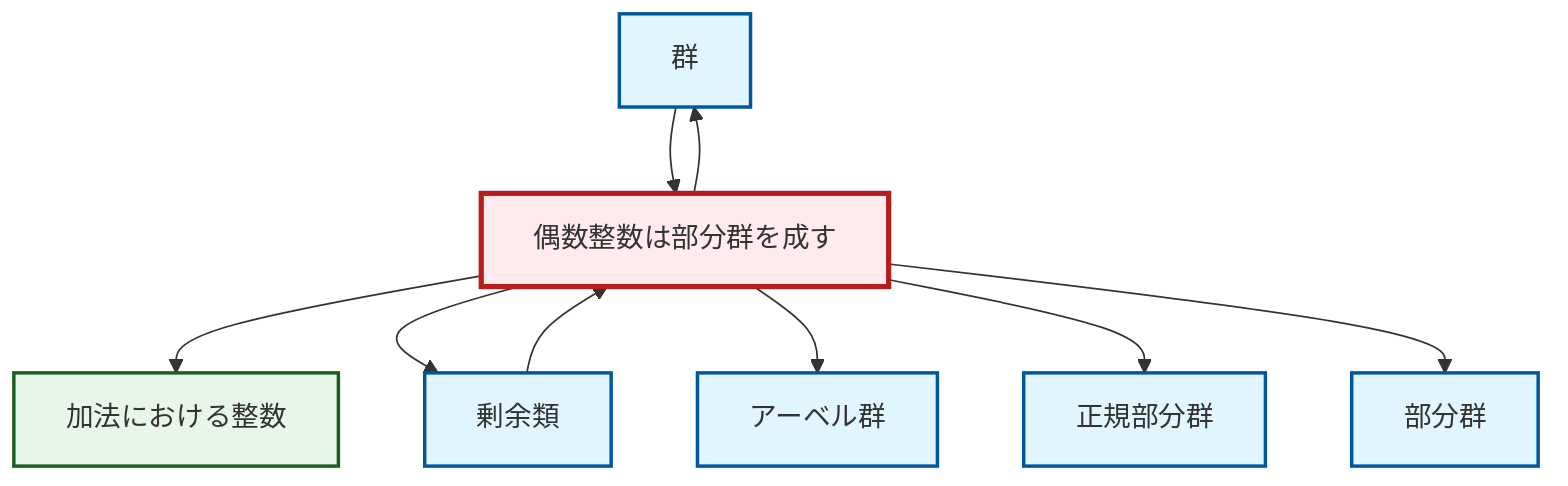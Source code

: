 graph TD
    classDef definition fill:#e1f5fe,stroke:#01579b,stroke-width:2px
    classDef theorem fill:#f3e5f5,stroke:#4a148c,stroke-width:2px
    classDef axiom fill:#fff3e0,stroke:#e65100,stroke-width:2px
    classDef example fill:#e8f5e9,stroke:#1b5e20,stroke-width:2px
    classDef current fill:#ffebee,stroke:#b71c1c,stroke-width:3px
    def-group["群"]:::definition
    ex-even-integers-subgroup["偶数整数は部分群を成す"]:::example
    ex-integers-addition["加法における整数"]:::example
    def-coset["剰余類"]:::definition
    def-abelian-group["アーベル群"]:::definition
    def-normal-subgroup["正規部分群"]:::definition
    def-subgroup["部分群"]:::definition
    ex-even-integers-subgroup --> def-group
    ex-even-integers-subgroup --> ex-integers-addition
    def-coset --> ex-even-integers-subgroup
    ex-even-integers-subgroup --> def-coset
    def-group --> ex-even-integers-subgroup
    ex-even-integers-subgroup --> def-abelian-group
    ex-even-integers-subgroup --> def-normal-subgroup
    ex-even-integers-subgroup --> def-subgroup
    class ex-even-integers-subgroup current
